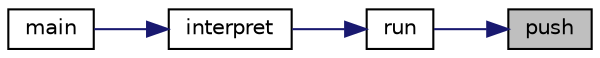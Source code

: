 digraph "push"
{
 // INTERACTIVE_SVG=YES
 // LATEX_PDF_SIZE
  edge [fontname="Helvetica",fontsize="10",labelfontname="Helvetica",labelfontsize="10"];
  node [fontname="Helvetica",fontsize="10",shape=record];
  rankdir="RL";
  Node1 [label="push",height=0.2,width=0.4,color="black", fillcolor="grey75", style="filled", fontcolor="black",tooltip="Place a value on top of the VM stack."];
  Node1 -> Node2 [dir="back",color="midnightblue",fontsize="10",style="solid",fontname="Helvetica"];
  Node2 [label="run",height=0.2,width=0.4,color="black", fillcolor="white", style="filled",URL="$vm_8c.html#a534186f2e85014d9e17ca1b1cdbc70cd",tooltip=" "];
  Node2 -> Node3 [dir="back",color="midnightblue",fontsize="10",style="solid",fontname="Helvetica"];
  Node3 [label="interpret",height=0.2,width=0.4,color="black", fillcolor="white", style="filled",URL="$vm_8h.html#ad52c376f7d71fd2cb43ad87e8b73c9c7",tooltip="Interpret a chunk of bytecode."];
  Node3 -> Node4 [dir="back",color="midnightblue",fontsize="10",style="solid",fontname="Helvetica"];
  Node4 [label="main",height=0.2,width=0.4,color="black", fillcolor="white", style="filled",URL="$main_8c.html#ac0f2228420376f4db7e1274f2b41667c",tooltip=" "];
}
